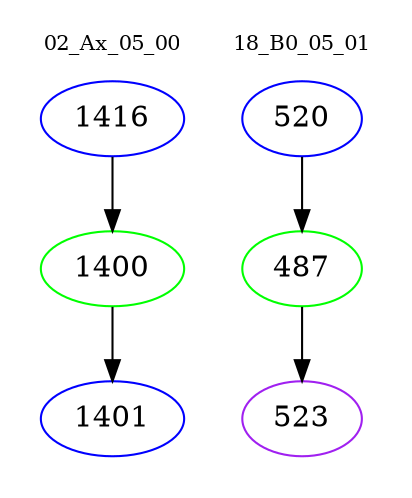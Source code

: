digraph{
subgraph cluster_0 {
color = white
label = "02_Ax_05_00";
fontsize=10;
T0_1416 [label="1416", color="blue"]
T0_1416 -> T0_1400 [color="black"]
T0_1400 [label="1400", color="green"]
T0_1400 -> T0_1401 [color="black"]
T0_1401 [label="1401", color="blue"]
}
subgraph cluster_1 {
color = white
label = "18_B0_05_01";
fontsize=10;
T1_520 [label="520", color="blue"]
T1_520 -> T1_487 [color="black"]
T1_487 [label="487", color="green"]
T1_487 -> T1_523 [color="black"]
T1_523 [label="523", color="purple"]
}
}

